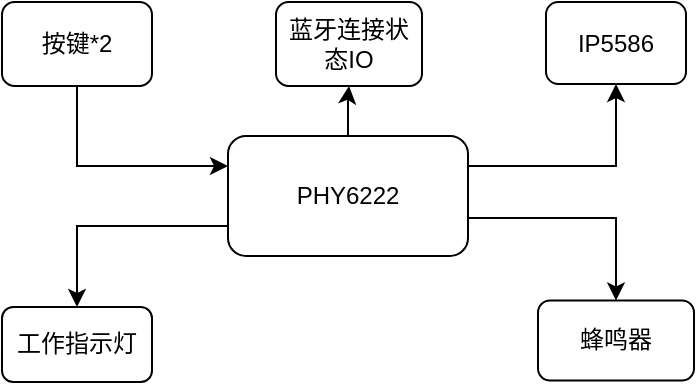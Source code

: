 <mxfile version="16.5.6" type="github">
  <diagram id="LEmtDCH_rk8Sx9dJpY-e" name="Page-1">
    <mxGraphModel dx="1422" dy="762" grid="0" gridSize="10" guides="1" tooltips="1" connect="1" arrows="1" fold="1" page="1" pageScale="1" pageWidth="827" pageHeight="1169" math="0" shadow="0">
      <root>
        <mxCell id="0" />
        <mxCell id="1" parent="0" />
        <mxCell id="DjUwBBqmj47gVqZh7mE5-3" value="" style="edgeStyle=orthogonalEdgeStyle;rounded=0;orthogonalLoop=1;jettySize=auto;html=1;" edge="1" parent="1" source="ZpJ0VBWsio0nk-9sUjNW-1" target="ZpJ0VBWsio0nk-9sUjNW-5">
          <mxGeometry relative="1" as="geometry" />
        </mxCell>
        <mxCell id="DjUwBBqmj47gVqZh7mE5-4" value="" style="edgeStyle=orthogonalEdgeStyle;rounded=0;orthogonalLoop=1;jettySize=auto;html=1;" edge="1" parent="1" source="ZpJ0VBWsio0nk-9sUjNW-1" target="ZpJ0VBWsio0nk-9sUjNW-3">
          <mxGeometry relative="1" as="geometry">
            <Array as="points">
              <mxPoint x="551" y="399" />
            </Array>
          </mxGeometry>
        </mxCell>
        <mxCell id="DjUwBBqmj47gVqZh7mE5-5" style="edgeStyle=orthogonalEdgeStyle;rounded=0;orthogonalLoop=1;jettySize=auto;html=1;exitX=1;exitY=0.25;exitDx=0;exitDy=0;entryX=0.5;entryY=1;entryDx=0;entryDy=0;" edge="1" parent="1" source="ZpJ0VBWsio0nk-9sUjNW-1" target="DjUwBBqmj47gVqZh7mE5-1">
          <mxGeometry relative="1" as="geometry" />
        </mxCell>
        <mxCell id="DjUwBBqmj47gVqZh7mE5-8" style="edgeStyle=orthogonalEdgeStyle;rounded=0;orthogonalLoop=1;jettySize=auto;html=1;exitX=0;exitY=0.75;exitDx=0;exitDy=0;" edge="1" parent="1" source="ZpJ0VBWsio0nk-9sUjNW-1" target="ZpJ0VBWsio0nk-9sUjNW-4">
          <mxGeometry relative="1" as="geometry" />
        </mxCell>
        <mxCell id="ZpJ0VBWsio0nk-9sUjNW-1" value="PHY6222" style="rounded=1;whiteSpace=wrap;html=1;" parent="1" vertex="1">
          <mxGeometry x="357" y="358" width="120" height="60" as="geometry" />
        </mxCell>
        <mxCell id="DjUwBBqmj47gVqZh7mE5-9" style="edgeStyle=orthogonalEdgeStyle;rounded=0;orthogonalLoop=1;jettySize=auto;html=1;exitX=0.5;exitY=1;exitDx=0;exitDy=0;entryX=0;entryY=0.25;entryDx=0;entryDy=0;" edge="1" parent="1" source="ZpJ0VBWsio0nk-9sUjNW-2" target="ZpJ0VBWsio0nk-9sUjNW-1">
          <mxGeometry relative="1" as="geometry" />
        </mxCell>
        <mxCell id="ZpJ0VBWsio0nk-9sUjNW-2" value="按键*2" style="rounded=1;whiteSpace=wrap;html=1;" parent="1" vertex="1">
          <mxGeometry x="244" y="291" width="75" height="42" as="geometry" />
        </mxCell>
        <mxCell id="ZpJ0VBWsio0nk-9sUjNW-3" value="蜂鸣器" style="rounded=1;whiteSpace=wrap;html=1;" parent="1" vertex="1">
          <mxGeometry x="512" y="440.25" width="78" height="40" as="geometry" />
        </mxCell>
        <mxCell id="ZpJ0VBWsio0nk-9sUjNW-4" value="工作指示灯" style="rounded=1;whiteSpace=wrap;html=1;" parent="1" vertex="1">
          <mxGeometry x="244" y="443.5" width="75" height="37.5" as="geometry" />
        </mxCell>
        <mxCell id="ZpJ0VBWsio0nk-9sUjNW-5" value="蓝牙连接状态IO" style="rounded=1;whiteSpace=wrap;html=1;" parent="1" vertex="1">
          <mxGeometry x="381" y="291" width="73" height="42" as="geometry" />
        </mxCell>
        <mxCell id="DjUwBBqmj47gVqZh7mE5-1" value="IP5586" style="rounded=1;whiteSpace=wrap;html=1;" vertex="1" parent="1">
          <mxGeometry x="516" y="291" width="70" height="41" as="geometry" />
        </mxCell>
      </root>
    </mxGraphModel>
  </diagram>
</mxfile>
